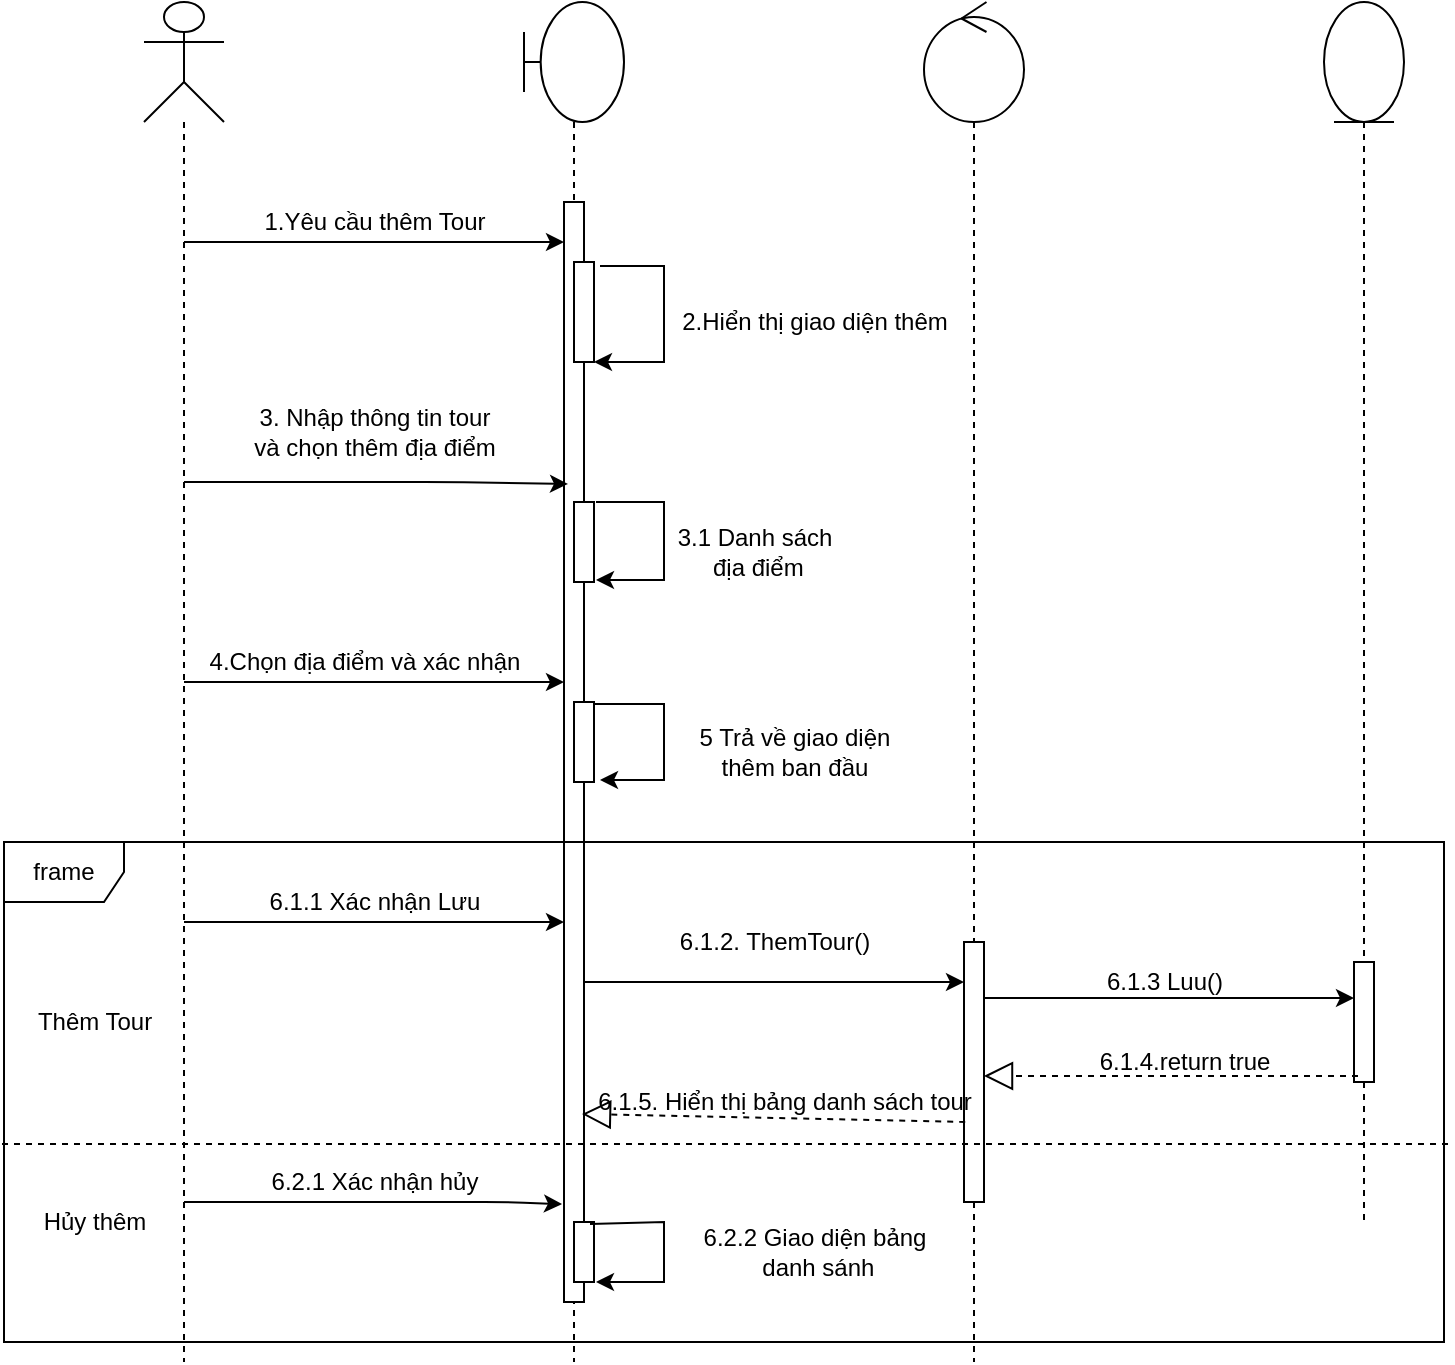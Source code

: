 <mxfile version="14.4.3" type="device"><diagram id="RJbatZV9bLLi0RrWs-7h" name="Page-1"><mxGraphModel dx="846" dy="494" grid="1" gridSize="10" guides="1" tooltips="1" connect="1" arrows="1" fold="1" page="1" pageScale="1" pageWidth="850" pageHeight="1100" math="0" shadow="0"><root><mxCell id="0"/><mxCell id="1" parent="0"/><mxCell id="xja3Udo5sXAxvmzdhYm2-1" value="" style="shape=umlLifeline;participant=umlActor;perimeter=lifelinePerimeter;whiteSpace=wrap;html=1;container=1;collapsible=0;recursiveResize=0;verticalAlign=top;spacingTop=36;outlineConnect=0;size=60;" vertex="1" parent="1"><mxGeometry x="120" y="40" width="40" height="680" as="geometry"/></mxCell><mxCell id="xja3Udo5sXAxvmzdhYm2-2" value="" style="shape=umlLifeline;participant=umlBoundary;perimeter=lifelinePerimeter;whiteSpace=wrap;html=1;container=1;collapsible=0;recursiveResize=0;verticalAlign=top;spacingTop=36;outlineConnect=0;size=60;" vertex="1" parent="1"><mxGeometry x="310" y="40" width="50" height="680" as="geometry"/></mxCell><mxCell id="xja3Udo5sXAxvmzdhYm2-6" value="" style="html=1;points=[];perimeter=orthogonalPerimeter;" vertex="1" parent="xja3Udo5sXAxvmzdhYm2-2"><mxGeometry x="20" y="100" width="10" height="550" as="geometry"/></mxCell><mxCell id="xja3Udo5sXAxvmzdhYm2-8" value="" style="html=1;points=[];perimeter=orthogonalPerimeter;" vertex="1" parent="xja3Udo5sXAxvmzdhYm2-2"><mxGeometry x="25" y="130" width="10" height="50" as="geometry"/></mxCell><mxCell id="xja3Udo5sXAxvmzdhYm2-9" value="" style="endArrow=classic;html=1;exitX=1.3;exitY=0.04;exitDx=0;exitDy=0;exitPerimeter=0;rounded=0;" edge="1" parent="xja3Udo5sXAxvmzdhYm2-2" source="xja3Udo5sXAxvmzdhYm2-8" target="xja3Udo5sXAxvmzdhYm2-8"><mxGeometry width="50" height="50" relative="1" as="geometry"><mxPoint x="60" y="280" as="sourcePoint"/><mxPoint x="90" y="132" as="targetPoint"/><Array as="points"><mxPoint x="70" y="132"/><mxPoint x="70" y="180"/></Array></mxGeometry></mxCell><mxCell id="xja3Udo5sXAxvmzdhYm2-14" value="" style="html=1;points=[];perimeter=orthogonalPerimeter;" vertex="1" parent="xja3Udo5sXAxvmzdhYm2-2"><mxGeometry x="25" y="250" width="10" height="40" as="geometry"/></mxCell><mxCell id="xja3Udo5sXAxvmzdhYm2-15" value="" style="endArrow=classic;html=1;entryX=1.1;entryY=0.975;entryDx=0;entryDy=0;entryPerimeter=0;rounded=0;" edge="1" parent="xja3Udo5sXAxvmzdhYm2-2" target="xja3Udo5sXAxvmzdhYm2-14"><mxGeometry width="50" height="50" relative="1" as="geometry"><mxPoint x="36" y="250" as="sourcePoint"/><mxPoint x="100" y="253" as="targetPoint"/><Array as="points"><mxPoint x="70" y="250"/><mxPoint x="70" y="289"/></Array></mxGeometry></mxCell><mxCell id="xja3Udo5sXAxvmzdhYm2-38" value="" style="html=1;points=[];perimeter=orthogonalPerimeter;" vertex="1" parent="xja3Udo5sXAxvmzdhYm2-2"><mxGeometry x="25" y="610" width="10" height="30" as="geometry"/></mxCell><mxCell id="xja3Udo5sXAxvmzdhYm2-39" value="" style="endArrow=classic;html=1;exitX=0.8;exitY=0.033;exitDx=0;exitDy=0;exitPerimeter=0;rounded=0;" edge="1" parent="xja3Udo5sXAxvmzdhYm2-2" source="xja3Udo5sXAxvmzdhYm2-38"><mxGeometry width="50" height="50" relative="1" as="geometry"><mxPoint x="60" y="660" as="sourcePoint"/><mxPoint x="36" y="640" as="targetPoint"/><Array as="points"><mxPoint x="70" y="610"/><mxPoint x="70" y="640"/></Array></mxGeometry></mxCell><mxCell id="xja3Udo5sXAxvmzdhYm2-3" value="" style="shape=umlLifeline;participant=umlControl;perimeter=lifelinePerimeter;whiteSpace=wrap;html=1;container=1;collapsible=0;recursiveResize=0;verticalAlign=top;spacingTop=36;outlineConnect=0;size=60;" vertex="1" parent="1"><mxGeometry x="510" y="40" width="50" height="680" as="geometry"/></mxCell><mxCell id="xja3Udo5sXAxvmzdhYm2-25" value="" style="html=1;points=[];perimeter=orthogonalPerimeter;" vertex="1" parent="xja3Udo5sXAxvmzdhYm2-3"><mxGeometry x="20" y="470" width="10" height="130" as="geometry"/></mxCell><mxCell id="xja3Udo5sXAxvmzdhYm2-4" value="" style="shape=umlLifeline;participant=umlEntity;perimeter=lifelinePerimeter;whiteSpace=wrap;html=1;container=1;collapsible=0;recursiveResize=0;verticalAlign=top;spacingTop=36;outlineConnect=0;size=60;" vertex="1" parent="1"><mxGeometry x="710" y="40" width="40" height="610" as="geometry"/></mxCell><mxCell id="xja3Udo5sXAxvmzdhYm2-29" value="" style="html=1;points=[];perimeter=orthogonalPerimeter;" vertex="1" parent="xja3Udo5sXAxvmzdhYm2-4"><mxGeometry x="15" y="480" width="10" height="60" as="geometry"/></mxCell><mxCell id="xja3Udo5sXAxvmzdhYm2-5" value="" style="endArrow=classic;html=1;" edge="1" parent="1" source="xja3Udo5sXAxvmzdhYm2-1" target="xja3Udo5sXAxvmzdhYm2-6"><mxGeometry width="50" height="50" relative="1" as="geometry"><mxPoint x="370" y="320" as="sourcePoint"/><mxPoint x="300" y="160" as="targetPoint"/><Array as="points"><mxPoint x="280" y="160"/></Array></mxGeometry></mxCell><mxCell id="xja3Udo5sXAxvmzdhYm2-7" value="1.Yêu cầu thêm Tour" style="text;html=1;align=center;verticalAlign=middle;resizable=0;points=[];autosize=1;" vertex="1" parent="1"><mxGeometry x="170" y="140" width="130" height="20" as="geometry"/></mxCell><mxCell id="xja3Udo5sXAxvmzdhYm2-10" value="2.Hiển thị giao diện thêm" style="text;html=1;align=center;verticalAlign=middle;resizable=0;points=[];autosize=1;" vertex="1" parent="1"><mxGeometry x="380" y="190" width="150" height="20" as="geometry"/></mxCell><mxCell id="xja3Udo5sXAxvmzdhYm2-11" value="" style="endArrow=classic;html=1;" edge="1" parent="1" source="xja3Udo5sXAxvmzdhYm2-1"><mxGeometry width="50" height="50" relative="1" as="geometry"><mxPoint x="370" y="320" as="sourcePoint"/><mxPoint x="332" y="281" as="targetPoint"/><Array as="points"><mxPoint x="230" y="280"/><mxPoint x="270" y="280"/></Array></mxGeometry></mxCell><mxCell id="xja3Udo5sXAxvmzdhYm2-12" value="3. Nhập thông tin tour &lt;br&gt;và chọn thêm địa điểm" style="text;html=1;align=center;verticalAlign=middle;resizable=0;points=[];autosize=1;" vertex="1" parent="1"><mxGeometry x="165" y="240" width="140" height="30" as="geometry"/></mxCell><mxCell id="xja3Udo5sXAxvmzdhYm2-16" value="3.1 Danh sách&lt;br&gt;&amp;nbsp;địa điểm" style="text;html=1;align=center;verticalAlign=middle;resizable=0;points=[];autosize=1;" vertex="1" parent="1"><mxGeometry x="380" y="300" width="90" height="30" as="geometry"/></mxCell><mxCell id="xja3Udo5sXAxvmzdhYm2-17" value="" style="endArrow=classic;html=1;" edge="1" parent="1" source="xja3Udo5sXAxvmzdhYm2-1" target="xja3Udo5sXAxvmzdhYm2-6"><mxGeometry width="50" height="50" relative="1" as="geometry"><mxPoint x="370" y="400" as="sourcePoint"/><mxPoint x="420" y="350" as="targetPoint"/><Array as="points"><mxPoint x="300" y="380"/></Array></mxGeometry></mxCell><mxCell id="xja3Udo5sXAxvmzdhYm2-18" value="4.Chọn địa điểm và xác nhận" style="text;html=1;align=center;verticalAlign=middle;resizable=0;points=[];autosize=1;" vertex="1" parent="1"><mxGeometry x="145" y="360" width="170" height="20" as="geometry"/></mxCell><mxCell id="xja3Udo5sXAxvmzdhYm2-19" value="" style="html=1;points=[];perimeter=orthogonalPerimeter;" vertex="1" parent="1"><mxGeometry x="335" y="390" width="10" height="40" as="geometry"/></mxCell><mxCell id="xja3Udo5sXAxvmzdhYm2-20" value="" style="endArrow=classic;html=1;exitX=1;exitY=0.025;exitDx=0;exitDy=0;exitPerimeter=0;entryX=1.3;entryY=0.975;entryDx=0;entryDy=0;entryPerimeter=0;rounded=0;" edge="1" parent="1" source="xja3Udo5sXAxvmzdhYm2-19" target="xja3Udo5sXAxvmzdhYm2-19"><mxGeometry width="50" height="50" relative="1" as="geometry"><mxPoint x="370" y="400" as="sourcePoint"/><mxPoint x="410" y="480" as="targetPoint"/><Array as="points"><mxPoint x="380" y="391"/><mxPoint x="380" y="429"/></Array></mxGeometry></mxCell><mxCell id="xja3Udo5sXAxvmzdhYm2-21" value="5 Trả về giao diện &lt;br&gt;thêm ban đầu" style="text;html=1;align=center;verticalAlign=middle;resizable=0;points=[];autosize=1;" vertex="1" parent="1"><mxGeometry x="390" y="400" width="110" height="30" as="geometry"/></mxCell><mxCell id="xja3Udo5sXAxvmzdhYm2-22" value="" style="endArrow=classic;html=1;" edge="1" parent="1" source="xja3Udo5sXAxvmzdhYm2-1" target="xja3Udo5sXAxvmzdhYm2-6"><mxGeometry width="50" height="50" relative="1" as="geometry"><mxPoint x="370" y="500" as="sourcePoint"/><mxPoint x="420" y="450" as="targetPoint"/><Array as="points"><mxPoint x="190" y="500"/></Array></mxGeometry></mxCell><mxCell id="xja3Udo5sXAxvmzdhYm2-24" value="6.1.1 Xác nhận Lưu" style="text;html=1;align=center;verticalAlign=middle;resizable=0;points=[];autosize=1;" vertex="1" parent="1"><mxGeometry x="175" y="480" width="120" height="20" as="geometry"/></mxCell><mxCell id="xja3Udo5sXAxvmzdhYm2-26" value="" style="endArrow=classic;html=1;" edge="1" parent="1" target="xja3Udo5sXAxvmzdhYm2-25"><mxGeometry width="50" height="50" relative="1" as="geometry"><mxPoint x="340" y="530" as="sourcePoint"/><mxPoint x="420" y="450" as="targetPoint"/><Array as="points"><mxPoint x="360" y="530"/></Array></mxGeometry></mxCell><mxCell id="xja3Udo5sXAxvmzdhYm2-27" value="6.1.2. ThemTour()" style="text;html=1;align=center;verticalAlign=middle;resizable=0;points=[];autosize=1;" vertex="1" parent="1"><mxGeometry x="380" y="500" width="110" height="20" as="geometry"/></mxCell><mxCell id="xja3Udo5sXAxvmzdhYm2-28" value="" style="endArrow=classic;html=1;entryX=0;entryY=0.3;entryDx=0;entryDy=0;entryPerimeter=0;" edge="1" parent="1" source="xja3Udo5sXAxvmzdhYm2-25" target="xja3Udo5sXAxvmzdhYm2-29"><mxGeometry width="50" height="50" relative="1" as="geometry"><mxPoint x="535" y="538" as="sourcePoint"/><mxPoint x="420" y="450" as="targetPoint"/></mxGeometry></mxCell><mxCell id="xja3Udo5sXAxvmzdhYm2-30" value="6.1.3 Luu()" style="text;html=1;align=center;verticalAlign=middle;resizable=0;points=[];autosize=1;" vertex="1" parent="1"><mxGeometry x="595" y="520" width="70" height="20" as="geometry"/></mxCell><mxCell id="xja3Udo5sXAxvmzdhYm2-31" value="" style="endArrow=block;dashed=1;endFill=0;endSize=12;html=1;exitX=0.2;exitY=0.95;exitDx=0;exitDy=0;exitPerimeter=0;" edge="1" parent="1" source="xja3Udo5sXAxvmzdhYm2-29" target="xja3Udo5sXAxvmzdhYm2-25"><mxGeometry width="160" relative="1" as="geometry"><mxPoint x="320" y="470" as="sourcePoint"/><mxPoint x="480" y="470" as="targetPoint"/></mxGeometry></mxCell><mxCell id="xja3Udo5sXAxvmzdhYm2-32" value="6.1.4.return true" style="text;html=1;align=center;verticalAlign=middle;resizable=0;points=[];autosize=1;" vertex="1" parent="1"><mxGeometry x="590" y="560" width="100" height="20" as="geometry"/></mxCell><mxCell id="xja3Udo5sXAxvmzdhYm2-33" value="" style="endArrow=block;dashed=1;endFill=0;endSize=12;html=1;exitX=0.953;exitY=1;exitDx=0;exitDy=0;exitPerimeter=0;" edge="1" parent="1" source="xja3Udo5sXAxvmzdhYm2-34"><mxGeometry width="160" relative="1" as="geometry"><mxPoint x="320" y="570" as="sourcePoint"/><mxPoint x="339" y="596" as="targetPoint"/></mxGeometry></mxCell><mxCell id="xja3Udo5sXAxvmzdhYm2-34" value="6.1.5. Hiển thị bảng danh sách tour" style="text;html=1;align=center;verticalAlign=middle;resizable=0;points=[];autosize=1;" vertex="1" parent="1"><mxGeometry x="340" y="580" width="200" height="20" as="geometry"/></mxCell><mxCell id="xja3Udo5sXAxvmzdhYm2-35" value="" style="endArrow=classic;html=1;entryX=-0.1;entryY=0.911;entryDx=0;entryDy=0;entryPerimeter=0;" edge="1" parent="1" source="xja3Udo5sXAxvmzdhYm2-1" target="xja3Udo5sXAxvmzdhYm2-6"><mxGeometry width="50" height="50" relative="1" as="geometry"><mxPoint x="370" y="600" as="sourcePoint"/><mxPoint x="420" y="550" as="targetPoint"/><Array as="points"><mxPoint x="300" y="640"/></Array></mxGeometry></mxCell><mxCell id="xja3Udo5sXAxvmzdhYm2-36" value="6.2.1 Xác nhận hủy" style="text;html=1;align=center;verticalAlign=middle;resizable=0;points=[];autosize=1;" vertex="1" parent="1"><mxGeometry x="175" y="620" width="120" height="20" as="geometry"/></mxCell><mxCell id="xja3Udo5sXAxvmzdhYm2-40" value="6.2.2 Giao diện bảng&lt;br&gt;&amp;nbsp;danh sánh" style="text;html=1;align=center;verticalAlign=middle;resizable=0;points=[];autosize=1;" vertex="1" parent="1"><mxGeometry x="390" y="650" width="130" height="30" as="geometry"/></mxCell><mxCell id="xja3Udo5sXAxvmzdhYm2-41" value="frame" style="shape=umlFrame;whiteSpace=wrap;html=1;" vertex="1" parent="1"><mxGeometry x="50" y="460" width="720" height="250" as="geometry"/></mxCell><mxCell id="xja3Udo5sXAxvmzdhYm2-42" value="" style="endArrow=none;dashed=1;html=1;entryX=1.004;entryY=0.604;entryDx=0;entryDy=0;entryPerimeter=0;" edge="1" parent="1" target="xja3Udo5sXAxvmzdhYm2-41"><mxGeometry width="50" height="50" relative="1" as="geometry"><mxPoint x="49" y="611" as="sourcePoint"/><mxPoint x="420" y="440" as="targetPoint"/></mxGeometry></mxCell><mxCell id="xja3Udo5sXAxvmzdhYm2-43" value="Thêm Tour" style="text;html=1;align=center;verticalAlign=middle;resizable=0;points=[];autosize=1;" vertex="1" parent="1"><mxGeometry x="60" y="540" width="70" height="20" as="geometry"/></mxCell><mxCell id="xja3Udo5sXAxvmzdhYm2-44" value="Hủy thêm" style="text;html=1;align=center;verticalAlign=middle;resizable=0;points=[];autosize=1;" vertex="1" parent="1"><mxGeometry x="60" y="640" width="70" height="20" as="geometry"/></mxCell></root></mxGraphModel></diagram></mxfile>